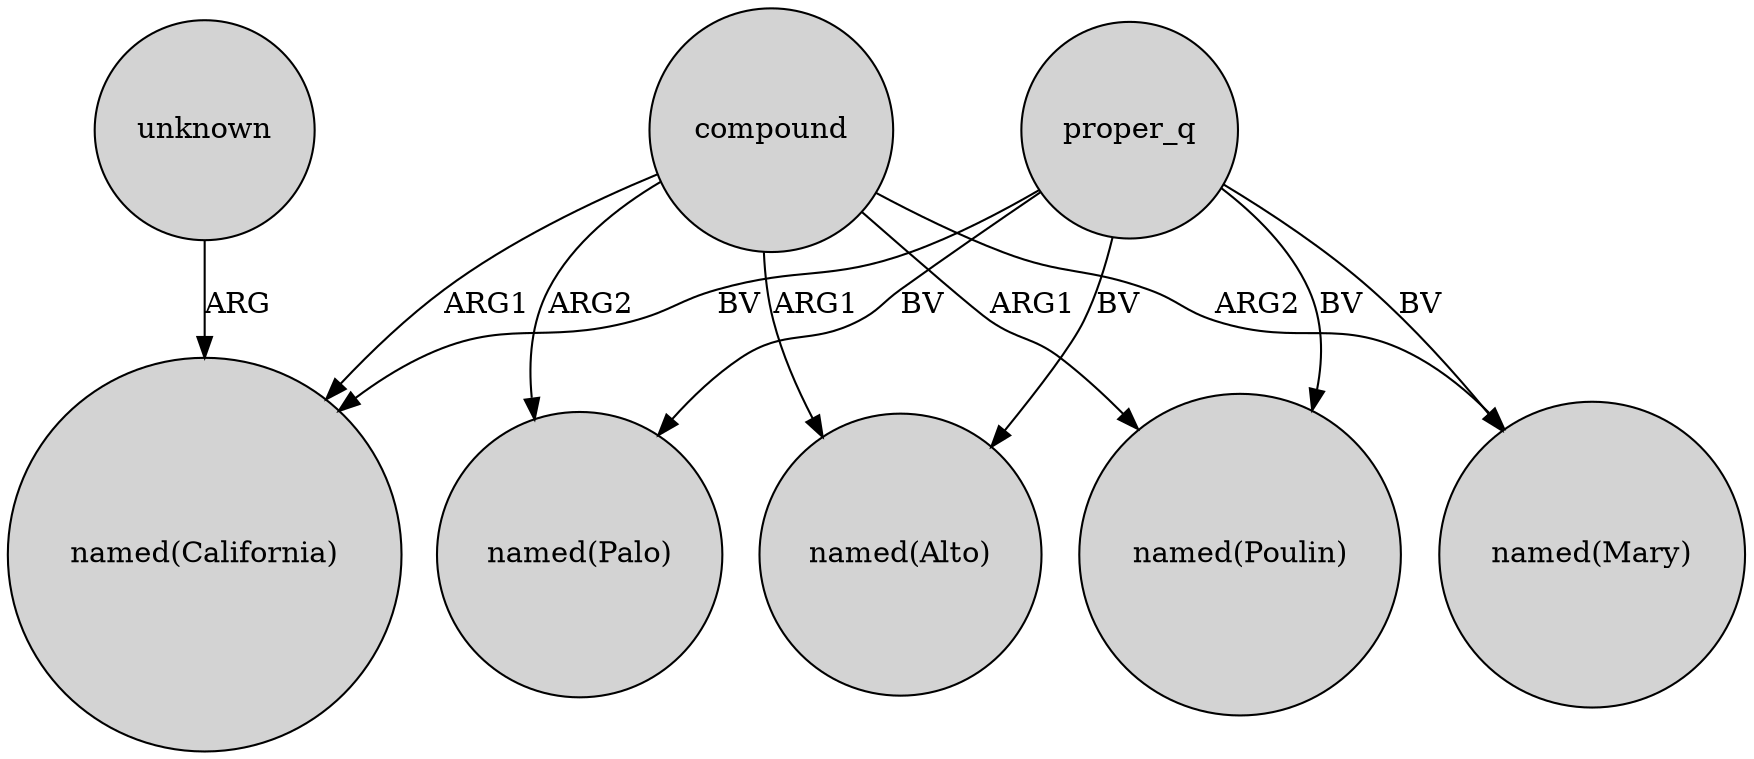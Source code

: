 digraph {
	node [shape=circle style=filled]
	compound -> "named(Mary)" [label=ARG2]
	proper_q -> "named(California)" [label=BV]
	compound -> "named(California)" [label=ARG1]
	compound -> "named(Alto)" [label=ARG1]
	proper_q -> "named(Alto)" [label=BV]
	compound -> "named(Palo)" [label=ARG2]
	proper_q -> "named(Mary)" [label=BV]
	proper_q -> "named(Poulin)" [label=BV]
	compound -> "named(Poulin)" [label=ARG1]
	proper_q -> "named(Palo)" [label=BV]
	unknown -> "named(California)" [label=ARG]
}
